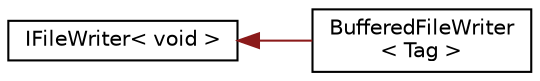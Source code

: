 digraph "Graphical Class Hierarchy"
{
 // LATEX_PDF_SIZE
  edge [fontname="Helvetica",fontsize="10",labelfontname="Helvetica",labelfontsize="10"];
  node [fontname="Helvetica",fontsize="10",shape=record];
  rankdir="LR";
  Node0 [label="IFileWriter\< void \>",height=0.2,width=0.4,color="black", fillcolor="white", style="filled",URL="$classIFileWriter_3_01void_01_4.html",tooltip=" "];
  Node0 -> Node1 [dir="back",color="firebrick4",fontsize="10",style="solid",fontname="Helvetica"];
  Node1 [label="BufferedFileWriter\l\< Tag \>",height=0.2,width=0.4,color="black", fillcolor="white", style="filled",URL="$classBufferedFileWriter.html",tooltip=" "];
}
